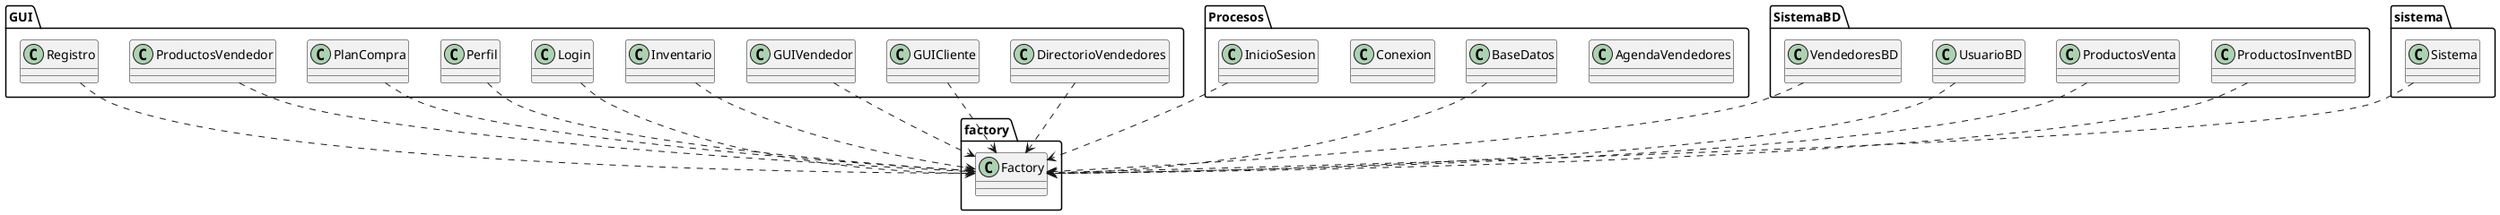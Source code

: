 @startuml

class GUI.DirectorioVendedores
class GUI.GUICliente
class GUI.GUIVendedor
class GUI.Inventario
class GUI.Login
class GUI.Perfil
class GUI.PlanCompra
class GUI.ProductosVendedor
class GUI.Registro
class Procesos.AgendaVendedores
class Procesos.BaseDatos
class Procesos.Conexion
class Procesos.InicioSesion
class SistemaBD.ProductosInventBD
class SistemaBD.ProductosVenta
class SistemaBD.UsuarioBD
class SistemaBD.VendedoresBD
class factory.Factory
class sistema.Sistema

GUI.DirectorioVendedores ..> factory.Factory
GUI.GUICliente ..> factory.Factory
GUI.GUIVendedor ..> factory.Factory
GUI.Inventario ..> factory.Factory
SistemaBD.VendedoresBD ..> factory.Factory
SistemaBD.ProductosInventBD ..> factory.Factory
SistemaBD.UsuarioBD ..> factory.Factory
SistemaBD.ProductosVenta ..> factory.Factory
GUI.Login ..> factory.Factory
GUI.Perfil ..> factory.Factory
GUI.PlanCompra ..> factory.Factory
GUI.ProductosVendedor ..> factory.Factory
GUI.Registro ..> factory.Factory
Procesos.BaseDatos ..> factory.Factory
Procesos.InicioSesion ..> factory.Factory
sistema.Sistema ..> factory.Factory
@enduml